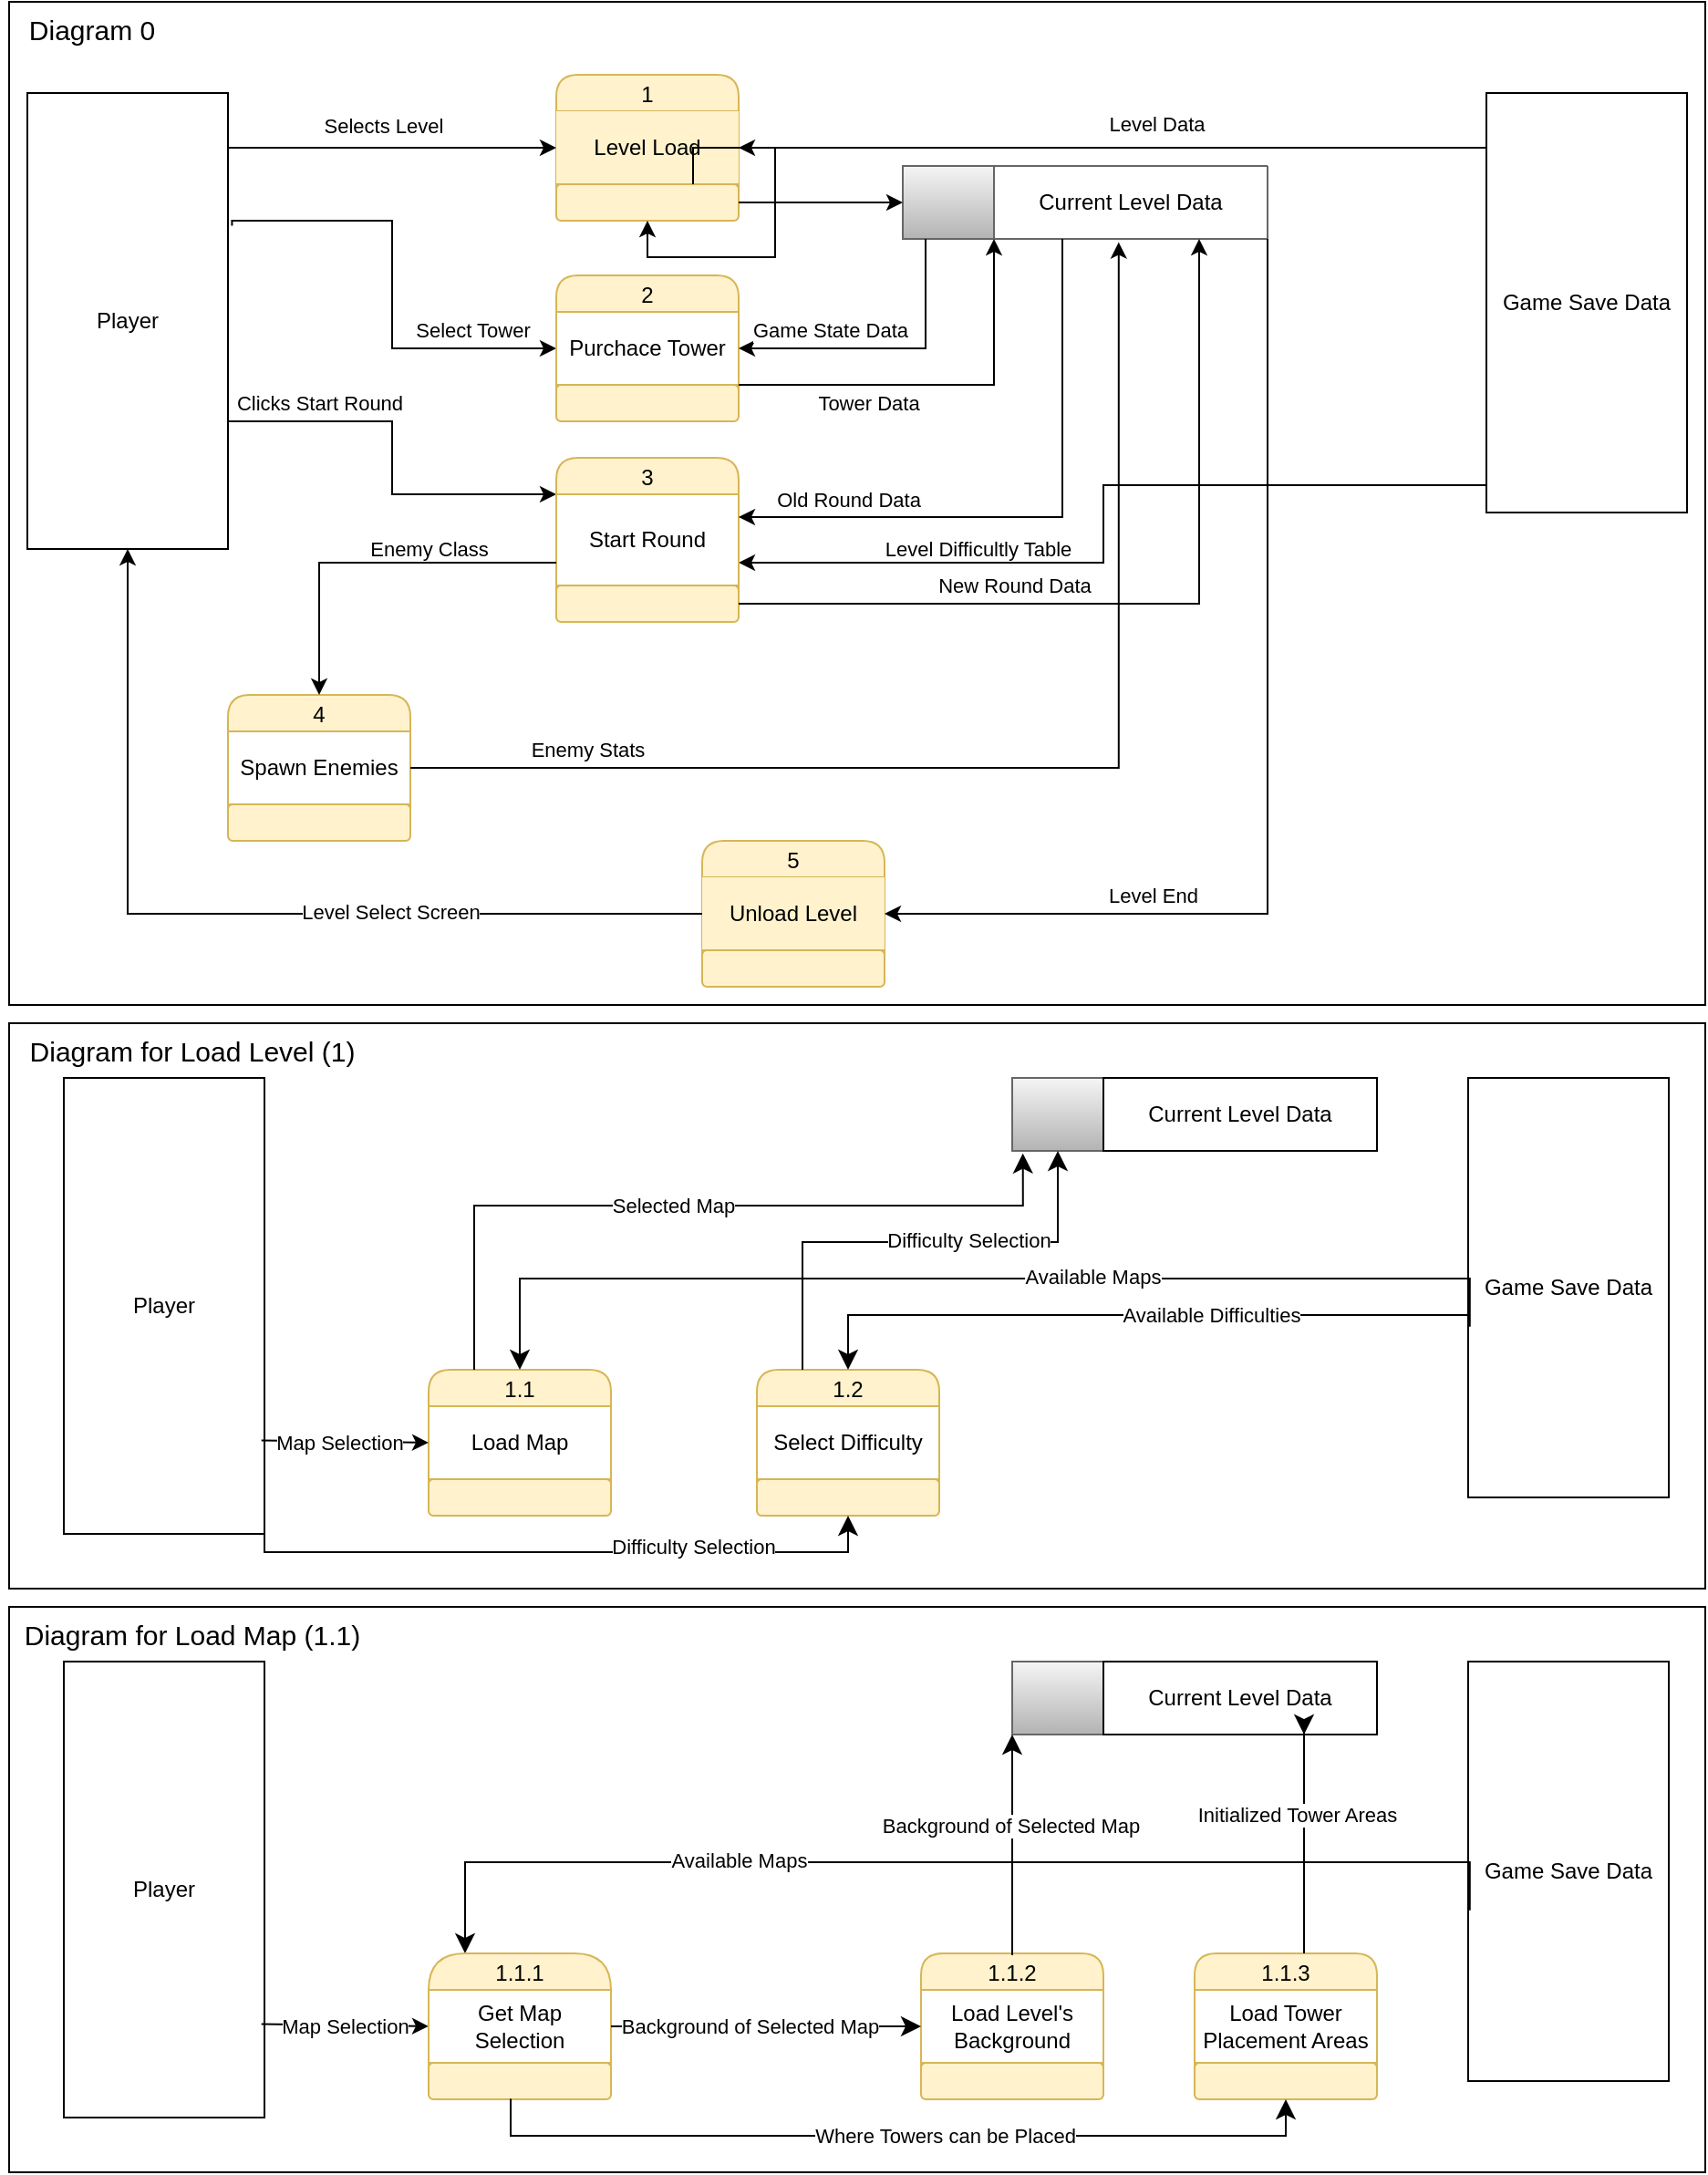<mxfile version="24.7.8">
  <diagram name="Page-1" id="idqTM0GRG3qgkb9HPorG">
    <mxGraphModel dx="819" dy="478" grid="1" gridSize="10" guides="1" tooltips="1" connect="1" arrows="1" fold="1" page="1" pageScale="1" pageWidth="850" pageHeight="1100" math="0" shadow="0">
      <root>
        <mxCell id="0" />
        <mxCell id="1" parent="0" />
        <mxCell id="goQKcYj-rlJtsaqqlP_c-53" value="" style="rounded=0;whiteSpace=wrap;html=1;fillColor=none;" vertex="1" parent="1">
          <mxGeometry x="10" y="50" width="930" height="550" as="geometry" />
        </mxCell>
        <mxCell id="goQKcYj-rlJtsaqqlP_c-1" value="1" style="swimlane;fontStyle=0;childLayout=stackLayout;horizontal=1;startSize=20;fillColor=#fff2cc;horizontalStack=0;resizeParent=1;resizeParentMax=0;resizeLast=0;collapsible=0;marginBottom=0;swimlaneFillColor=#ffffff;rounded=1;strokeColor=#d6b656;arcSize=20;" vertex="1" parent="1">
          <mxGeometry x="310" y="90" width="100" height="80" as="geometry" />
        </mxCell>
        <mxCell id="goQKcYj-rlJtsaqqlP_c-2" value="Level Load" style="text;html=1;align=center;verticalAlign=middle;whiteSpace=wrap;rounded=0;fillColor=#FFF2CC;" vertex="1" parent="goQKcYj-rlJtsaqqlP_c-1">
          <mxGeometry y="20" width="100" height="40" as="geometry" />
        </mxCell>
        <mxCell id="goQKcYj-rlJtsaqqlP_c-3" value="&amp;nbsp;" style="text;html=1;align=center;verticalAlign=middle;whiteSpace=wrap;rounded=1;fillColor=#fff2cc;strokeColor=#d6b656;arcSize=13;" vertex="1" parent="goQKcYj-rlJtsaqqlP_c-1">
          <mxGeometry y="60" width="100" height="20" as="geometry" />
        </mxCell>
        <mxCell id="goQKcYj-rlJtsaqqlP_c-4" value="" style="endArrow=none;html=1;rounded=0;exitX=0;exitY=0;exitDx=0;exitDy=0;entryX=1;entryY=0;entryDx=0;entryDy=0;fillColor=#fff2cc;strokeColor=#d6b656;" edge="1" parent="goQKcYj-rlJtsaqqlP_c-1" source="goQKcYj-rlJtsaqqlP_c-3" target="goQKcYj-rlJtsaqqlP_c-3">
          <mxGeometry width="50" height="50" relative="1" as="geometry">
            <mxPoint x="40" y="155" as="sourcePoint" />
            <mxPoint x="90" y="105" as="targetPoint" />
          </mxGeometry>
        </mxCell>
        <mxCell id="goQKcYj-rlJtsaqqlP_c-58" style="edgeStyle=orthogonalEdgeStyle;rounded=0;orthogonalLoop=1;jettySize=auto;html=1;exitX=0.75;exitY=0;exitDx=0;exitDy=0;" edge="1" parent="goQKcYj-rlJtsaqqlP_c-1" source="goQKcYj-rlJtsaqqlP_c-3" target="goQKcYj-rlJtsaqqlP_c-3">
          <mxGeometry relative="1" as="geometry" />
        </mxCell>
        <mxCell id="goQKcYj-rlJtsaqqlP_c-5" style="edgeStyle=orthogonalEdgeStyle;rounded=0;orthogonalLoop=1;jettySize=auto;html=1;exitX=0.988;exitY=0.072;exitDx=0;exitDy=0;entryX=0;entryY=0.5;entryDx=0;entryDy=0;exitPerimeter=0;" edge="1" parent="1" source="goQKcYj-rlJtsaqqlP_c-11" target="goQKcYj-rlJtsaqqlP_c-2">
          <mxGeometry relative="1" as="geometry">
            <Array as="points">
              <mxPoint x="129" y="130" />
            </Array>
          </mxGeometry>
        </mxCell>
        <mxCell id="goQKcYj-rlJtsaqqlP_c-6" value="Selects Level" style="edgeLabel;html=1;align=center;verticalAlign=middle;resizable=0;points=[];" vertex="1" connectable="0" parent="goQKcYj-rlJtsaqqlP_c-5">
          <mxGeometry x="0.018" y="1" relative="1" as="geometry">
            <mxPoint y="-11" as="offset" />
          </mxGeometry>
        </mxCell>
        <mxCell id="goQKcYj-rlJtsaqqlP_c-7" style="edgeStyle=orthogonalEdgeStyle;rounded=0;orthogonalLoop=1;jettySize=auto;html=1;exitX=1.02;exitY=0.291;exitDx=0;exitDy=0;entryX=0;entryY=0.5;entryDx=0;entryDy=0;exitPerimeter=0;" edge="1" parent="1" source="goQKcYj-rlJtsaqqlP_c-11" target="goQKcYj-rlJtsaqqlP_c-22">
          <mxGeometry relative="1" as="geometry">
            <Array as="points">
              <mxPoint x="132" y="170" />
              <mxPoint x="220" y="170" />
              <mxPoint x="220" y="240" />
            </Array>
          </mxGeometry>
        </mxCell>
        <mxCell id="goQKcYj-rlJtsaqqlP_c-8" value="Select Tower" style="edgeLabel;html=1;align=center;verticalAlign=middle;resizable=0;points=[];" vertex="1" connectable="0" parent="goQKcYj-rlJtsaqqlP_c-7">
          <mxGeometry x="0.356" relative="1" as="geometry">
            <mxPoint x="34" y="-10" as="offset" />
          </mxGeometry>
        </mxCell>
        <mxCell id="goQKcYj-rlJtsaqqlP_c-9" style="edgeStyle=orthogonalEdgeStyle;rounded=0;orthogonalLoop=1;jettySize=auto;html=1;exitX=1;exitY=0.5;exitDx=0;exitDy=0;entryX=0;entryY=0;entryDx=0;entryDy=0;" edge="1" parent="1" source="goQKcYj-rlJtsaqqlP_c-11" target="goQKcYj-rlJtsaqqlP_c-28">
          <mxGeometry relative="1" as="geometry">
            <Array as="points">
              <mxPoint x="130" y="280" />
              <mxPoint x="220" y="280" />
              <mxPoint x="220" y="320" />
            </Array>
          </mxGeometry>
        </mxCell>
        <mxCell id="goQKcYj-rlJtsaqqlP_c-10" value="Clicks Start Round" style="edgeLabel;html=1;align=center;verticalAlign=middle;resizable=0;points=[];" vertex="1" connectable="0" parent="goQKcYj-rlJtsaqqlP_c-9">
          <mxGeometry x="0.285" y="-1" relative="1" as="geometry">
            <mxPoint x="-39" y="-42" as="offset" />
          </mxGeometry>
        </mxCell>
        <mxCell id="goQKcYj-rlJtsaqqlP_c-11" value="Player" style="html=1;dashed=0;whiteSpace=wrap;" vertex="1" parent="1">
          <mxGeometry x="20" y="100" width="110" height="250" as="geometry" />
        </mxCell>
        <mxCell id="goQKcYj-rlJtsaqqlP_c-12" style="edgeStyle=orthogonalEdgeStyle;rounded=0;orthogonalLoop=1;jettySize=auto;html=1;exitX=0;exitY=0.5;exitDx=0;exitDy=0;entryX=1;entryY=0.75;entryDx=0;entryDy=0;" edge="1" parent="1" source="goQKcYj-rlJtsaqqlP_c-14" target="goQKcYj-rlJtsaqqlP_c-28">
          <mxGeometry relative="1" as="geometry">
            <mxPoint x="460" y="410" as="targetPoint" />
            <Array as="points">
              <mxPoint x="610" y="315" />
              <mxPoint x="610" y="357" />
            </Array>
          </mxGeometry>
        </mxCell>
        <mxCell id="goQKcYj-rlJtsaqqlP_c-13" value="Level Difficultly Table" style="edgeLabel;html=1;align=center;verticalAlign=middle;resizable=0;points=[];" vertex="1" connectable="0" parent="goQKcYj-rlJtsaqqlP_c-12">
          <mxGeometry x="0.596" y="1" relative="1" as="geometry">
            <mxPoint x="19" y="-9" as="offset" />
          </mxGeometry>
        </mxCell>
        <mxCell id="goQKcYj-rlJtsaqqlP_c-14" value="Game Save Data" style="html=1;dashed=0;whiteSpace=wrap;" vertex="1" parent="1">
          <mxGeometry x="820" y="100" width="110" height="230" as="geometry" />
        </mxCell>
        <mxCell id="goQKcYj-rlJtsaqqlP_c-15" style="edgeStyle=orthogonalEdgeStyle;rounded=0;orthogonalLoop=1;jettySize=auto;html=1;entryX=1;entryY=0.5;entryDx=0;entryDy=0;exitX=0;exitY=0;exitDx=0;exitDy=0;" edge="1" parent="1" source="goQKcYj-rlJtsaqqlP_c-14" target="goQKcYj-rlJtsaqqlP_c-2">
          <mxGeometry relative="1" as="geometry">
            <mxPoint x="720" y="130" as="sourcePoint" />
            <mxPoint x="460" y="345" as="targetPoint" />
            <Array as="points">
              <mxPoint x="820" y="130" />
            </Array>
          </mxGeometry>
        </mxCell>
        <mxCell id="goQKcYj-rlJtsaqqlP_c-16" value="Level Data" style="edgeLabel;html=1;align=center;verticalAlign=middle;resizable=0;points=[];" vertex="1" connectable="0" parent="goQKcYj-rlJtsaqqlP_c-15">
          <mxGeometry x="-0.071" y="-2" relative="1" as="geometry">
            <mxPoint x="-7" y="-11" as="offset" />
          </mxGeometry>
        </mxCell>
        <mxCell id="goQKcYj-rlJtsaqqlP_c-17" value="" style="swimlane;startSize=0;fillColor=#f5f5f5;gradientColor=#b3b3b3;strokeColor=#666666;" vertex="1" parent="1">
          <mxGeometry x="500" y="140" width="200" height="40" as="geometry" />
        </mxCell>
        <mxCell id="goQKcYj-rlJtsaqqlP_c-18" value="" style="rounded=0;whiteSpace=wrap;html=1;fillColor=#f5f5f5;gradientColor=#b3b3b3;strokeColor=#666666;" vertex="1" parent="goQKcYj-rlJtsaqqlP_c-17">
          <mxGeometry width="50" height="40" as="geometry" />
        </mxCell>
        <mxCell id="goQKcYj-rlJtsaqqlP_c-19" value="Current Level Data" style="text;html=1;align=center;verticalAlign=middle;whiteSpace=wrap;rounded=0;" vertex="1" parent="goQKcYj-rlJtsaqqlP_c-17">
          <mxGeometry x="50" width="150" height="40" as="geometry" />
        </mxCell>
        <mxCell id="goQKcYj-rlJtsaqqlP_c-20" style="edgeStyle=orthogonalEdgeStyle;rounded=0;orthogonalLoop=1;jettySize=auto;html=1;entryX=0;entryY=0.5;entryDx=0;entryDy=0;" edge="1" parent="1" source="goQKcYj-rlJtsaqqlP_c-3" target="goQKcYj-rlJtsaqqlP_c-18">
          <mxGeometry relative="1" as="geometry">
            <mxPoint x="360" y="280" as="targetPoint" />
          </mxGeometry>
        </mxCell>
        <mxCell id="goQKcYj-rlJtsaqqlP_c-21" value="2" style="swimlane;fontStyle=0;childLayout=stackLayout;horizontal=1;startSize=20;fillColor=#fff2cc;horizontalStack=0;resizeParent=1;resizeParentMax=0;resizeLast=0;collapsible=0;marginBottom=0;swimlaneFillColor=#ffffff;rounded=1;strokeColor=#d6b656;arcSize=20;" vertex="1" parent="1">
          <mxGeometry x="310" y="200" width="100" height="80" as="geometry" />
        </mxCell>
        <mxCell id="goQKcYj-rlJtsaqqlP_c-22" value="Purchace Tower" style="text;html=1;align=center;verticalAlign=middle;whiteSpace=wrap;rounded=0;" vertex="1" parent="goQKcYj-rlJtsaqqlP_c-21">
          <mxGeometry y="20" width="100" height="40" as="geometry" />
        </mxCell>
        <mxCell id="goQKcYj-rlJtsaqqlP_c-23" value="&amp;nbsp;" style="text;html=1;align=center;verticalAlign=middle;whiteSpace=wrap;rounded=1;fillColor=#fff2cc;strokeColor=#d6b656;arcSize=13;" vertex="1" parent="goQKcYj-rlJtsaqqlP_c-21">
          <mxGeometry y="60" width="100" height="20" as="geometry" />
        </mxCell>
        <mxCell id="goQKcYj-rlJtsaqqlP_c-24" value="" style="endArrow=none;html=1;rounded=0;exitX=0;exitY=0;exitDx=0;exitDy=0;entryX=1;entryY=0;entryDx=0;entryDy=0;fillColor=#fff2cc;strokeColor=#d6b656;" edge="1" parent="goQKcYj-rlJtsaqqlP_c-21" source="goQKcYj-rlJtsaqqlP_c-23" target="goQKcYj-rlJtsaqqlP_c-23">
          <mxGeometry width="50" height="50" relative="1" as="geometry">
            <mxPoint x="40" y="155" as="sourcePoint" />
            <mxPoint x="90" y="105" as="targetPoint" />
          </mxGeometry>
        </mxCell>
        <mxCell id="goQKcYj-rlJtsaqqlP_c-25" style="edgeStyle=orthogonalEdgeStyle;rounded=0;orthogonalLoop=1;jettySize=auto;html=1;exitX=0.25;exitY=1;exitDx=0;exitDy=0;entryX=1;entryY=0.5;entryDx=0;entryDy=0;" edge="1" parent="1" source="goQKcYj-rlJtsaqqlP_c-18" target="goQKcYj-rlJtsaqqlP_c-22">
          <mxGeometry relative="1" as="geometry" />
        </mxCell>
        <mxCell id="goQKcYj-rlJtsaqqlP_c-26" value="Game State Data" style="edgeLabel;html=1;align=center;verticalAlign=middle;resizable=0;points=[];" vertex="1" connectable="0" parent="goQKcYj-rlJtsaqqlP_c-25">
          <mxGeometry x="0.29" y="-3" relative="1" as="geometry">
            <mxPoint x="-8" y="-7" as="offset" />
          </mxGeometry>
        </mxCell>
        <mxCell id="goQKcYj-rlJtsaqqlP_c-27" value="3" style="swimlane;fontStyle=0;childLayout=stackLayout;horizontal=1;startSize=20;fillColor=#fff2cc;horizontalStack=0;resizeParent=1;resizeParentMax=0;resizeLast=0;collapsible=0;marginBottom=0;swimlaneFillColor=#ffffff;rounded=1;strokeColor=#d6b656;arcSize=20;" vertex="1" parent="1">
          <mxGeometry x="310" y="300" width="100" height="90" as="geometry" />
        </mxCell>
        <mxCell id="goQKcYj-rlJtsaqqlP_c-28" value="Start Round" style="text;html=1;align=center;verticalAlign=middle;whiteSpace=wrap;rounded=0;" vertex="1" parent="goQKcYj-rlJtsaqqlP_c-27">
          <mxGeometry y="20" width="100" height="50" as="geometry" />
        </mxCell>
        <mxCell id="goQKcYj-rlJtsaqqlP_c-29" value="&amp;nbsp;" style="text;html=1;align=center;verticalAlign=middle;whiteSpace=wrap;rounded=1;fillColor=#fff2cc;strokeColor=#d6b656;arcSize=13;" vertex="1" parent="goQKcYj-rlJtsaqqlP_c-27">
          <mxGeometry y="70" width="100" height="20" as="geometry" />
        </mxCell>
        <mxCell id="goQKcYj-rlJtsaqqlP_c-30" value="" style="endArrow=none;html=1;rounded=0;exitX=0;exitY=0;exitDx=0;exitDy=0;entryX=1;entryY=0;entryDx=0;entryDy=0;fillColor=#fff2cc;strokeColor=#d6b656;" edge="1" parent="goQKcYj-rlJtsaqqlP_c-27" source="goQKcYj-rlJtsaqqlP_c-29" target="goQKcYj-rlJtsaqqlP_c-29">
          <mxGeometry width="50" height="50" relative="1" as="geometry">
            <mxPoint x="40" y="155" as="sourcePoint" />
            <mxPoint x="90" y="105" as="targetPoint" />
          </mxGeometry>
        </mxCell>
        <mxCell id="goQKcYj-rlJtsaqqlP_c-31" style="edgeStyle=orthogonalEdgeStyle;rounded=0;orthogonalLoop=1;jettySize=auto;html=1;exitX=1;exitY=1;exitDx=0;exitDy=0;entryX=0;entryY=1;entryDx=0;entryDy=0;" edge="1" parent="1" source="goQKcYj-rlJtsaqqlP_c-22" target="goQKcYj-rlJtsaqqlP_c-19">
          <mxGeometry relative="1" as="geometry">
            <Array as="points">
              <mxPoint x="550" y="260" />
            </Array>
          </mxGeometry>
        </mxCell>
        <mxCell id="goQKcYj-rlJtsaqqlP_c-32" value="Tower Data" style="edgeLabel;html=1;align=center;verticalAlign=middle;resizable=0;points=[];" vertex="1" connectable="0" parent="goQKcYj-rlJtsaqqlP_c-31">
          <mxGeometry x="-0.297" y="2" relative="1" as="geometry">
            <mxPoint x="-7" y="12" as="offset" />
          </mxGeometry>
        </mxCell>
        <mxCell id="goQKcYj-rlJtsaqqlP_c-33" style="edgeStyle=orthogonalEdgeStyle;rounded=0;orthogonalLoop=1;jettySize=auto;html=1;exitX=0.25;exitY=1;exitDx=0;exitDy=0;entryX=1;entryY=0.25;entryDx=0;entryDy=0;" edge="1" parent="1" source="goQKcYj-rlJtsaqqlP_c-19" target="goQKcYj-rlJtsaqqlP_c-28">
          <mxGeometry relative="1" as="geometry" />
        </mxCell>
        <mxCell id="goQKcYj-rlJtsaqqlP_c-34" value="Old Round Data" style="edgeLabel;html=1;align=center;verticalAlign=middle;resizable=0;points=[];" vertex="1" connectable="0" parent="goQKcYj-rlJtsaqqlP_c-33">
          <mxGeometry x="0.641" y="-2" relative="1" as="geometry">
            <mxPoint x="1" y="-8" as="offset" />
          </mxGeometry>
        </mxCell>
        <mxCell id="goQKcYj-rlJtsaqqlP_c-35" value="5" style="swimlane;fontStyle=0;childLayout=stackLayout;horizontal=1;startSize=20;fillColor=#fff2cc;horizontalStack=0;resizeParent=1;resizeParentMax=0;resizeLast=0;collapsible=0;marginBottom=0;swimlaneFillColor=#ffffff;rounded=1;strokeColor=#d6b656;arcSize=20;" vertex="1" parent="1">
          <mxGeometry x="390" y="510" width="100" height="80" as="geometry" />
        </mxCell>
        <mxCell id="goQKcYj-rlJtsaqqlP_c-36" value="Unload Level" style="text;html=1;align=center;verticalAlign=middle;whiteSpace=wrap;rounded=0;fillColor=#FFF2CC;" vertex="1" parent="goQKcYj-rlJtsaqqlP_c-35">
          <mxGeometry y="20" width="100" height="40" as="geometry" />
        </mxCell>
        <mxCell id="goQKcYj-rlJtsaqqlP_c-37" value="&amp;nbsp;" style="text;html=1;align=center;verticalAlign=middle;whiteSpace=wrap;rounded=1;fillColor=#fff2cc;strokeColor=#d6b656;arcSize=13;" vertex="1" parent="goQKcYj-rlJtsaqqlP_c-35">
          <mxGeometry y="60" width="100" height="20" as="geometry" />
        </mxCell>
        <mxCell id="goQKcYj-rlJtsaqqlP_c-38" value="" style="endArrow=none;html=1;rounded=0;exitX=0;exitY=0;exitDx=0;exitDy=0;entryX=1;entryY=0;entryDx=0;entryDy=0;fillColor=#fff2cc;strokeColor=#d6b656;" edge="1" parent="goQKcYj-rlJtsaqqlP_c-35" source="goQKcYj-rlJtsaqqlP_c-37" target="goQKcYj-rlJtsaqqlP_c-37">
          <mxGeometry width="50" height="50" relative="1" as="geometry">
            <mxPoint x="40" y="155" as="sourcePoint" />
            <mxPoint x="90" y="105" as="targetPoint" />
          </mxGeometry>
        </mxCell>
        <mxCell id="goQKcYj-rlJtsaqqlP_c-39" value="4" style="swimlane;fontStyle=0;childLayout=stackLayout;horizontal=1;startSize=20;fillColor=#fff2cc;horizontalStack=0;resizeParent=1;resizeParentMax=0;resizeLast=0;collapsible=0;marginBottom=0;swimlaneFillColor=#ffffff;rounded=1;strokeColor=#d6b656;arcSize=20;" vertex="1" parent="1">
          <mxGeometry x="130" y="430" width="100" height="80" as="geometry" />
        </mxCell>
        <mxCell id="goQKcYj-rlJtsaqqlP_c-40" value="Spawn Enemies" style="text;html=1;align=center;verticalAlign=middle;whiteSpace=wrap;rounded=0;" vertex="1" parent="goQKcYj-rlJtsaqqlP_c-39">
          <mxGeometry y="20" width="100" height="40" as="geometry" />
        </mxCell>
        <mxCell id="goQKcYj-rlJtsaqqlP_c-41" value="&amp;nbsp;" style="text;html=1;align=center;verticalAlign=middle;whiteSpace=wrap;rounded=1;fillColor=#fff2cc;strokeColor=#d6b656;arcSize=13;" vertex="1" parent="goQKcYj-rlJtsaqqlP_c-39">
          <mxGeometry y="60" width="100" height="20" as="geometry" />
        </mxCell>
        <mxCell id="goQKcYj-rlJtsaqqlP_c-42" value="" style="endArrow=none;html=1;rounded=0;exitX=0;exitY=0;exitDx=0;exitDy=0;entryX=1;entryY=0;entryDx=0;entryDy=0;fillColor=#fff2cc;strokeColor=#d6b656;" edge="1" parent="goQKcYj-rlJtsaqqlP_c-39" source="goQKcYj-rlJtsaqqlP_c-41" target="goQKcYj-rlJtsaqqlP_c-41">
          <mxGeometry width="50" height="50" relative="1" as="geometry">
            <mxPoint x="40" y="155" as="sourcePoint" />
            <mxPoint x="90" y="105" as="targetPoint" />
          </mxGeometry>
        </mxCell>
        <mxCell id="goQKcYj-rlJtsaqqlP_c-43" style="edgeStyle=orthogonalEdgeStyle;rounded=0;orthogonalLoop=1;jettySize=auto;html=1;exitX=0;exitY=0.75;exitDx=0;exitDy=0;entryX=0.5;entryY=0;entryDx=0;entryDy=0;" edge="1" parent="1" source="goQKcYj-rlJtsaqqlP_c-28" target="goQKcYj-rlJtsaqqlP_c-39">
          <mxGeometry relative="1" as="geometry">
            <Array as="points">
              <mxPoint x="180" y="358" />
            </Array>
          </mxGeometry>
        </mxCell>
        <mxCell id="goQKcYj-rlJtsaqqlP_c-44" value="Enemy Class" style="edgeLabel;html=1;align=center;verticalAlign=middle;resizable=0;points=[];" vertex="1" connectable="0" parent="goQKcYj-rlJtsaqqlP_c-43">
          <mxGeometry x="-0.001" relative="1" as="geometry">
            <mxPoint x="31" y="-8" as="offset" />
          </mxGeometry>
        </mxCell>
        <mxCell id="goQKcYj-rlJtsaqqlP_c-45" style="edgeStyle=orthogonalEdgeStyle;rounded=0;orthogonalLoop=1;jettySize=auto;html=1;exitX=1;exitY=0.5;exitDx=0;exitDy=0;entryX=0.456;entryY=1.045;entryDx=0;entryDy=0;entryPerimeter=0;" edge="1" parent="1" source="goQKcYj-rlJtsaqqlP_c-40" target="goQKcYj-rlJtsaqqlP_c-19">
          <mxGeometry relative="1" as="geometry" />
        </mxCell>
        <mxCell id="goQKcYj-rlJtsaqqlP_c-46" value="Enemy Stats" style="edgeLabel;html=1;align=center;verticalAlign=middle;resizable=0;points=[];" vertex="1" connectable="0" parent="goQKcYj-rlJtsaqqlP_c-45">
          <mxGeometry x="-0.714" y="1" relative="1" as="geometry">
            <mxPoint y="-9" as="offset" />
          </mxGeometry>
        </mxCell>
        <mxCell id="goQKcYj-rlJtsaqqlP_c-47" style="edgeStyle=orthogonalEdgeStyle;rounded=0;orthogonalLoop=1;jettySize=auto;html=1;exitX=1;exitY=0.5;exitDx=0;exitDy=0;entryX=0.75;entryY=1;entryDx=0;entryDy=0;" edge="1" parent="1" source="goQKcYj-rlJtsaqqlP_c-29" target="goQKcYj-rlJtsaqqlP_c-19">
          <mxGeometry relative="1" as="geometry" />
        </mxCell>
        <mxCell id="goQKcYj-rlJtsaqqlP_c-48" value="New Round Data" style="edgeLabel;html=1;align=center;verticalAlign=middle;resizable=0;points=[];" vertex="1" connectable="0" parent="goQKcYj-rlJtsaqqlP_c-47">
          <mxGeometry x="-0.561" y="2" relative="1" as="geometry">
            <mxPoint x="51" y="-8" as="offset" />
          </mxGeometry>
        </mxCell>
        <mxCell id="goQKcYj-rlJtsaqqlP_c-49" style="edgeStyle=orthogonalEdgeStyle;rounded=0;orthogonalLoop=1;jettySize=auto;html=1;exitX=1;exitY=1;exitDx=0;exitDy=0;entryX=1;entryY=0.5;entryDx=0;entryDy=0;" edge="1" parent="1" source="goQKcYj-rlJtsaqqlP_c-19" target="goQKcYj-rlJtsaqqlP_c-36">
          <mxGeometry relative="1" as="geometry" />
        </mxCell>
        <mxCell id="goQKcYj-rlJtsaqqlP_c-50" value="Level End" style="edgeLabel;html=1;align=center;verticalAlign=middle;resizable=0;points=[];" vertex="1" connectable="0" parent="goQKcYj-rlJtsaqqlP_c-49">
          <mxGeometry x="0.495" relative="1" as="geometry">
            <mxPoint y="-10" as="offset" />
          </mxGeometry>
        </mxCell>
        <mxCell id="goQKcYj-rlJtsaqqlP_c-51" style="edgeStyle=orthogonalEdgeStyle;rounded=0;orthogonalLoop=1;jettySize=auto;html=1;exitX=0;exitY=0.5;exitDx=0;exitDy=0;" edge="1" parent="1" source="goQKcYj-rlJtsaqqlP_c-36" target="goQKcYj-rlJtsaqqlP_c-11">
          <mxGeometry relative="1" as="geometry" />
        </mxCell>
        <mxCell id="goQKcYj-rlJtsaqqlP_c-52" value="Level Select Screen" style="edgeLabel;html=1;align=center;verticalAlign=middle;resizable=0;points=[];" vertex="1" connectable="0" parent="goQKcYj-rlJtsaqqlP_c-51">
          <mxGeometry x="-0.334" y="-1" relative="1" as="geometry">
            <mxPoint as="offset" />
          </mxGeometry>
        </mxCell>
        <mxCell id="goQKcYj-rlJtsaqqlP_c-54" value="Diagram 0" style="text;html=1;align=center;verticalAlign=middle;resizable=0;points=[];autosize=1;strokeColor=none;fillColor=none;fontSize=15;" vertex="1" parent="1">
          <mxGeometry x="10" y="50" width="90" height="30" as="geometry" />
        </mxCell>
        <mxCell id="goQKcYj-rlJtsaqqlP_c-55" value="" style="rounded=0;whiteSpace=wrap;html=1;fillColor=none;" vertex="1" parent="1">
          <mxGeometry x="10" y="610" width="930" height="310" as="geometry" />
        </mxCell>
        <mxCell id="goQKcYj-rlJtsaqqlP_c-56" value="Diagram for Load Level (1)" style="text;html=1;align=center;verticalAlign=middle;resizable=0;points=[];autosize=1;strokeColor=none;fillColor=none;fontSize=15;" vertex="1" parent="1">
          <mxGeometry x="10" y="610" width="200" height="30" as="geometry" />
        </mxCell>
        <mxCell id="goQKcYj-rlJtsaqqlP_c-59" value="" style="rounded=0;whiteSpace=wrap;html=1;fillColor=#f5f5f5;gradientColor=#b3b3b3;strokeColor=#666666;" vertex="1" parent="1">
          <mxGeometry x="560" y="640" width="50" height="40" as="geometry" />
        </mxCell>
        <mxCell id="goQKcYj-rlJtsaqqlP_c-60" value="Current Level Data" style="text;html=1;align=center;verticalAlign=middle;whiteSpace=wrap;rounded=0;strokeColor=default;" vertex="1" parent="1">
          <mxGeometry x="610" y="640" width="150" height="40" as="geometry" />
        </mxCell>
        <mxCell id="goQKcYj-rlJtsaqqlP_c-61" value="Player" style="html=1;dashed=0;whiteSpace=wrap;" vertex="1" parent="1">
          <mxGeometry x="40" y="640" width="110" height="250" as="geometry" />
        </mxCell>
        <mxCell id="goQKcYj-rlJtsaqqlP_c-62" value="Game Save Data" style="html=1;dashed=0;whiteSpace=wrap;" vertex="1" parent="1">
          <mxGeometry x="810" y="640" width="110" height="230" as="geometry" />
        </mxCell>
        <mxCell id="goQKcYj-rlJtsaqqlP_c-63" value="1.1" style="swimlane;fontStyle=0;childLayout=stackLayout;horizontal=1;startSize=20;fillColor=#fff2cc;horizontalStack=0;resizeParent=1;resizeParentMax=0;resizeLast=0;collapsible=0;marginBottom=0;swimlaneFillColor=#ffffff;rounded=1;strokeColor=#d6b656;arcSize=20;" vertex="1" parent="1">
          <mxGeometry x="240" y="800" width="100" height="80" as="geometry" />
        </mxCell>
        <mxCell id="goQKcYj-rlJtsaqqlP_c-64" value="Load Map" style="text;html=1;align=center;verticalAlign=middle;whiteSpace=wrap;rounded=0;" vertex="1" parent="goQKcYj-rlJtsaqqlP_c-63">
          <mxGeometry y="20" width="100" height="40" as="geometry" />
        </mxCell>
        <mxCell id="goQKcYj-rlJtsaqqlP_c-65" value="&amp;nbsp;" style="text;html=1;align=center;verticalAlign=middle;whiteSpace=wrap;rounded=1;fillColor=#fff2cc;strokeColor=#d6b656;arcSize=13;" vertex="1" parent="goQKcYj-rlJtsaqqlP_c-63">
          <mxGeometry y="60" width="100" height="20" as="geometry" />
        </mxCell>
        <mxCell id="goQKcYj-rlJtsaqqlP_c-66" value="" style="endArrow=none;html=1;rounded=0;exitX=0;exitY=0;exitDx=0;exitDy=0;entryX=1;entryY=0;entryDx=0;entryDy=0;fillColor=#fff2cc;strokeColor=#d6b656;" edge="1" parent="goQKcYj-rlJtsaqqlP_c-63" source="goQKcYj-rlJtsaqqlP_c-65" target="goQKcYj-rlJtsaqqlP_c-65">
          <mxGeometry width="50" height="50" relative="1" as="geometry">
            <mxPoint x="40" y="155" as="sourcePoint" />
            <mxPoint x="90" y="105" as="targetPoint" />
          </mxGeometry>
        </mxCell>
        <mxCell id="goQKcYj-rlJtsaqqlP_c-68" value="1.2" style="swimlane;fontStyle=0;childLayout=stackLayout;horizontal=1;startSize=20;fillColor=#fff2cc;horizontalStack=0;resizeParent=1;resizeParentMax=0;resizeLast=0;collapsible=0;marginBottom=0;swimlaneFillColor=#ffffff;rounded=1;strokeColor=#d6b656;arcSize=20;" vertex="1" parent="1">
          <mxGeometry x="420" y="800" width="100" height="80" as="geometry" />
        </mxCell>
        <mxCell id="goQKcYj-rlJtsaqqlP_c-69" value="Select Difficulty" style="text;html=1;align=center;verticalAlign=middle;whiteSpace=wrap;rounded=0;" vertex="1" parent="goQKcYj-rlJtsaqqlP_c-68">
          <mxGeometry y="20" width="100" height="40" as="geometry" />
        </mxCell>
        <mxCell id="goQKcYj-rlJtsaqqlP_c-70" value="&amp;nbsp;" style="text;html=1;align=center;verticalAlign=middle;whiteSpace=wrap;rounded=1;fillColor=#fff2cc;strokeColor=#d6b656;arcSize=13;" vertex="1" parent="goQKcYj-rlJtsaqqlP_c-68">
          <mxGeometry y="60" width="100" height="20" as="geometry" />
        </mxCell>
        <mxCell id="goQKcYj-rlJtsaqqlP_c-71" value="" style="endArrow=none;html=1;rounded=0;exitX=0;exitY=0;exitDx=0;exitDy=0;entryX=1;entryY=0;entryDx=0;entryDy=0;fillColor=#fff2cc;strokeColor=#d6b656;" edge="1" parent="goQKcYj-rlJtsaqqlP_c-68" source="goQKcYj-rlJtsaqqlP_c-70" target="goQKcYj-rlJtsaqqlP_c-70">
          <mxGeometry width="50" height="50" relative="1" as="geometry">
            <mxPoint x="40" y="155" as="sourcePoint" />
            <mxPoint x="90" y="105" as="targetPoint" />
          </mxGeometry>
        </mxCell>
        <mxCell id="goQKcYj-rlJtsaqqlP_c-76" value="" style="endArrow=classic;html=1;rounded=0;entryX=0;entryY=0.5;entryDx=0;entryDy=0;exitX=0.985;exitY=0.795;exitDx=0;exitDy=0;exitPerimeter=0;" edge="1" parent="1" source="goQKcYj-rlJtsaqqlP_c-61" target="goQKcYj-rlJtsaqqlP_c-64">
          <mxGeometry width="50" height="50" relative="1" as="geometry">
            <mxPoint x="570" y="770" as="sourcePoint" />
            <mxPoint x="620" y="720" as="targetPoint" />
          </mxGeometry>
        </mxCell>
        <mxCell id="goQKcYj-rlJtsaqqlP_c-84" value="Map Selection" style="edgeLabel;html=1;align=center;verticalAlign=middle;resizable=0;points=[];" vertex="1" connectable="0" parent="goQKcYj-rlJtsaqqlP_c-76">
          <mxGeometry x="-0.363" y="-1" relative="1" as="geometry">
            <mxPoint x="13" as="offset" />
          </mxGeometry>
        </mxCell>
        <mxCell id="goQKcYj-rlJtsaqqlP_c-80" value="" style="edgeStyle=segmentEdgeStyle;endArrow=classic;html=1;curved=0;rounded=0;endSize=8;startSize=8;exitX=0.008;exitY=0.593;exitDx=0;exitDy=0;entryX=0.5;entryY=0;entryDx=0;entryDy=0;exitPerimeter=0;" edge="1" parent="1" source="goQKcYj-rlJtsaqqlP_c-62" target="goQKcYj-rlJtsaqqlP_c-63">
          <mxGeometry width="50" height="50" relative="1" as="geometry">
            <mxPoint x="750" y="770" as="sourcePoint" />
            <mxPoint x="800" y="720" as="targetPoint" />
            <Array as="points">
              <mxPoint x="811" y="750" />
              <mxPoint x="290" y="750" />
            </Array>
          </mxGeometry>
        </mxCell>
        <mxCell id="goQKcYj-rlJtsaqqlP_c-83" value="Available Maps" style="edgeLabel;html=1;align=center;verticalAlign=middle;resizable=0;points=[];" vertex="1" connectable="0" parent="goQKcYj-rlJtsaqqlP_c-80">
          <mxGeometry x="-0.216" y="-1" relative="1" as="geometry">
            <mxPoint as="offset" />
          </mxGeometry>
        </mxCell>
        <mxCell id="goQKcYj-rlJtsaqqlP_c-85" value="" style="edgeStyle=segmentEdgeStyle;endArrow=classic;html=1;curved=0;rounded=0;endSize=8;startSize=8;exitX=0.25;exitY=0;exitDx=0;exitDy=0;entryX=0.117;entryY=1.033;entryDx=0;entryDy=0;entryPerimeter=0;" edge="1" parent="1" source="goQKcYj-rlJtsaqqlP_c-63" target="goQKcYj-rlJtsaqqlP_c-59">
          <mxGeometry width="50" height="50" relative="1" as="geometry">
            <mxPoint x="570" y="690" as="sourcePoint" />
            <mxPoint x="620" y="640" as="targetPoint" />
            <Array as="points">
              <mxPoint x="265" y="710" />
              <mxPoint x="566" y="710" />
            </Array>
          </mxGeometry>
        </mxCell>
        <mxCell id="goQKcYj-rlJtsaqqlP_c-86" value="Selected Map" style="edgeLabel;html=1;align=center;verticalAlign=middle;resizable=0;points=[];" vertex="1" connectable="0" parent="goQKcYj-rlJtsaqqlP_c-85">
          <mxGeometry x="-0.051" relative="1" as="geometry">
            <mxPoint as="offset" />
          </mxGeometry>
        </mxCell>
        <mxCell id="goQKcYj-rlJtsaqqlP_c-87" value="" style="edgeStyle=segmentEdgeStyle;endArrow=classic;html=1;curved=0;rounded=0;endSize=8;startSize=8;exitX=0;exitY=0.5;exitDx=0;exitDy=0;entryX=0.5;entryY=0;entryDx=0;entryDy=0;" edge="1" parent="1" source="goQKcYj-rlJtsaqqlP_c-62" target="goQKcYj-rlJtsaqqlP_c-68">
          <mxGeometry width="50" height="50" relative="1" as="geometry">
            <mxPoint x="570" y="690" as="sourcePoint" />
            <mxPoint x="620" y="640" as="targetPoint" />
            <Array as="points">
              <mxPoint x="810" y="770" />
              <mxPoint x="470" y="770" />
            </Array>
          </mxGeometry>
        </mxCell>
        <mxCell id="goQKcYj-rlJtsaqqlP_c-88" value="Available Difficulties" style="edgeLabel;html=1;align=center;verticalAlign=middle;resizable=0;points=[];" vertex="1" connectable="0" parent="goQKcYj-rlJtsaqqlP_c-87">
          <mxGeometry x="-0.186" y="1" relative="1" as="geometry">
            <mxPoint y="-1" as="offset" />
          </mxGeometry>
        </mxCell>
        <mxCell id="goQKcYj-rlJtsaqqlP_c-89" value="" style="edgeStyle=segmentEdgeStyle;endArrow=classic;html=1;curved=0;rounded=0;endSize=8;startSize=8;exitX=1;exitY=0.902;exitDx=0;exitDy=0;exitPerimeter=0;entryX=0.5;entryY=1;entryDx=0;entryDy=0;" edge="1" parent="1" source="goQKcYj-rlJtsaqqlP_c-61" target="goQKcYj-rlJtsaqqlP_c-70">
          <mxGeometry width="50" height="50" relative="1" as="geometry">
            <mxPoint x="570" y="690" as="sourcePoint" />
            <mxPoint x="620" y="640" as="targetPoint" />
            <Array as="points">
              <mxPoint x="150" y="900" />
              <mxPoint x="470" y="900" />
            </Array>
          </mxGeometry>
        </mxCell>
        <mxCell id="goQKcYj-rlJtsaqqlP_c-90" value="Difficulty Selection" style="edgeLabel;html=1;align=center;verticalAlign=middle;resizable=0;points=[];" vertex="1" connectable="0" parent="goQKcYj-rlJtsaqqlP_c-89">
          <mxGeometry x="0.439" y="3" relative="1" as="geometry">
            <mxPoint as="offset" />
          </mxGeometry>
        </mxCell>
        <mxCell id="goQKcYj-rlJtsaqqlP_c-91" value="" style="edgeStyle=segmentEdgeStyle;endArrow=classic;html=1;curved=0;rounded=0;endSize=8;startSize=8;exitX=0.25;exitY=0;exitDx=0;exitDy=0;entryX=0.5;entryY=1;entryDx=0;entryDy=0;" edge="1" parent="1" source="goQKcYj-rlJtsaqqlP_c-68" target="goQKcYj-rlJtsaqqlP_c-59">
          <mxGeometry width="50" height="50" relative="1" as="geometry">
            <mxPoint x="570" y="690" as="sourcePoint" />
            <mxPoint x="620" y="640" as="targetPoint" />
            <Array as="points">
              <mxPoint x="445" y="730" />
              <mxPoint x="585" y="730" />
            </Array>
          </mxGeometry>
        </mxCell>
        <mxCell id="goQKcYj-rlJtsaqqlP_c-92" value="Difficulty Selection" style="edgeLabel;html=1;align=center;verticalAlign=middle;resizable=0;points=[];" vertex="1" connectable="0" parent="goQKcYj-rlJtsaqqlP_c-91">
          <mxGeometry x="0.237" y="1" relative="1" as="geometry">
            <mxPoint as="offset" />
          </mxGeometry>
        </mxCell>
        <mxCell id="goQKcYj-rlJtsaqqlP_c-102" value="" style="rounded=0;whiteSpace=wrap;html=1;fillColor=none;" vertex="1" parent="1">
          <mxGeometry x="10" y="930" width="930" height="310" as="geometry" />
        </mxCell>
        <mxCell id="goQKcYj-rlJtsaqqlP_c-103" value="Diagram for Load Map (1.1)" style="text;html=1;align=center;verticalAlign=middle;resizable=0;points=[];autosize=1;strokeColor=none;fillColor=none;fontSize=15;" vertex="1" parent="1">
          <mxGeometry x="5" y="930" width="210" height="30" as="geometry" />
        </mxCell>
        <mxCell id="goQKcYj-rlJtsaqqlP_c-104" value="" style="rounded=0;whiteSpace=wrap;html=1;fillColor=#f5f5f5;gradientColor=#b3b3b3;strokeColor=#666666;" vertex="1" parent="1">
          <mxGeometry x="560" y="960" width="50" height="40" as="geometry" />
        </mxCell>
        <mxCell id="goQKcYj-rlJtsaqqlP_c-105" value="Current Level Data" style="text;html=1;align=center;verticalAlign=middle;whiteSpace=wrap;rounded=0;strokeColor=default;" vertex="1" parent="1">
          <mxGeometry x="610" y="960" width="150" height="40" as="geometry" />
        </mxCell>
        <mxCell id="goQKcYj-rlJtsaqqlP_c-106" value="Player" style="html=1;dashed=0;whiteSpace=wrap;" vertex="1" parent="1">
          <mxGeometry x="40" y="960" width="110" height="250" as="geometry" />
        </mxCell>
        <mxCell id="goQKcYj-rlJtsaqqlP_c-107" value="Game Save Data" style="html=1;dashed=0;whiteSpace=wrap;" vertex="1" parent="1">
          <mxGeometry x="810" y="960" width="110" height="230" as="geometry" />
        </mxCell>
        <mxCell id="goQKcYj-rlJtsaqqlP_c-108" value="1.1.2" style="swimlane;fontStyle=0;childLayout=stackLayout;horizontal=1;startSize=20;fillColor=#fff2cc;horizontalStack=0;resizeParent=1;resizeParentMax=0;resizeLast=0;collapsible=0;marginBottom=0;swimlaneFillColor=#ffffff;rounded=1;strokeColor=#d6b656;arcSize=20;" vertex="1" parent="1">
          <mxGeometry x="510" y="1120" width="100" height="80" as="geometry" />
        </mxCell>
        <mxCell id="goQKcYj-rlJtsaqqlP_c-109" value="Load Level&#39;s Background" style="text;html=1;align=center;verticalAlign=middle;whiteSpace=wrap;rounded=0;" vertex="1" parent="goQKcYj-rlJtsaqqlP_c-108">
          <mxGeometry y="20" width="100" height="40" as="geometry" />
        </mxCell>
        <mxCell id="goQKcYj-rlJtsaqqlP_c-110" value="&amp;nbsp;" style="text;html=1;align=center;verticalAlign=middle;whiteSpace=wrap;rounded=1;fillColor=#fff2cc;strokeColor=#d6b656;arcSize=13;" vertex="1" parent="goQKcYj-rlJtsaqqlP_c-108">
          <mxGeometry y="60" width="100" height="20" as="geometry" />
        </mxCell>
        <mxCell id="goQKcYj-rlJtsaqqlP_c-111" value="" style="endArrow=none;html=1;rounded=0;exitX=0;exitY=0;exitDx=0;exitDy=0;entryX=1;entryY=0;entryDx=0;entryDy=0;fillColor=#fff2cc;strokeColor=#d6b656;" edge="1" parent="goQKcYj-rlJtsaqqlP_c-108" source="goQKcYj-rlJtsaqqlP_c-110" target="goQKcYj-rlJtsaqqlP_c-110">
          <mxGeometry width="50" height="50" relative="1" as="geometry">
            <mxPoint x="40" y="155" as="sourcePoint" />
            <mxPoint x="90" y="105" as="targetPoint" />
          </mxGeometry>
        </mxCell>
        <mxCell id="goQKcYj-rlJtsaqqlP_c-112" value="1.1.3" style="swimlane;fontStyle=0;childLayout=stackLayout;horizontal=1;startSize=20;fillColor=#fff2cc;horizontalStack=0;resizeParent=1;resizeParentMax=0;resizeLast=0;collapsible=0;marginBottom=0;swimlaneFillColor=#ffffff;rounded=1;strokeColor=#d6b656;arcSize=20;" vertex="1" parent="1">
          <mxGeometry x="660" y="1120" width="100" height="80" as="geometry" />
        </mxCell>
        <mxCell id="goQKcYj-rlJtsaqqlP_c-113" value="Load Tower Placement Areas" style="text;html=1;align=center;verticalAlign=middle;whiteSpace=wrap;rounded=0;" vertex="1" parent="goQKcYj-rlJtsaqqlP_c-112">
          <mxGeometry y="20" width="100" height="40" as="geometry" />
        </mxCell>
        <mxCell id="goQKcYj-rlJtsaqqlP_c-114" value="&amp;nbsp;" style="text;html=1;align=center;verticalAlign=middle;whiteSpace=wrap;rounded=1;fillColor=#fff2cc;strokeColor=#d6b656;arcSize=13;" vertex="1" parent="goQKcYj-rlJtsaqqlP_c-112">
          <mxGeometry y="60" width="100" height="20" as="geometry" />
        </mxCell>
        <mxCell id="goQKcYj-rlJtsaqqlP_c-115" value="" style="endArrow=none;html=1;rounded=0;exitX=0;exitY=0;exitDx=0;exitDy=0;entryX=1;entryY=0;entryDx=0;entryDy=0;fillColor=#fff2cc;strokeColor=#d6b656;" edge="1" parent="goQKcYj-rlJtsaqqlP_c-112" source="goQKcYj-rlJtsaqqlP_c-114" target="goQKcYj-rlJtsaqqlP_c-114">
          <mxGeometry width="50" height="50" relative="1" as="geometry">
            <mxPoint x="40" y="155" as="sourcePoint" />
            <mxPoint x="90" y="105" as="targetPoint" />
          </mxGeometry>
        </mxCell>
        <mxCell id="goQKcYj-rlJtsaqqlP_c-116" value="" style="endArrow=classic;html=1;rounded=0;entryX=0;entryY=0.5;entryDx=0;entryDy=0;exitX=0.985;exitY=0.795;exitDx=0;exitDy=0;exitPerimeter=0;" edge="1" parent="1" source="goQKcYj-rlJtsaqqlP_c-106" target="goQKcYj-rlJtsaqqlP_c-129">
          <mxGeometry width="50" height="50" relative="1" as="geometry">
            <mxPoint x="570" y="1090" as="sourcePoint" />
            <mxPoint x="620" y="1040" as="targetPoint" />
          </mxGeometry>
        </mxCell>
        <mxCell id="goQKcYj-rlJtsaqqlP_c-117" value="Map Selection" style="edgeLabel;html=1;align=center;verticalAlign=middle;resizable=0;points=[];" vertex="1" connectable="0" parent="goQKcYj-rlJtsaqqlP_c-116">
          <mxGeometry x="-0.363" y="-1" relative="1" as="geometry">
            <mxPoint x="16" as="offset" />
          </mxGeometry>
        </mxCell>
        <mxCell id="goQKcYj-rlJtsaqqlP_c-118" value="" style="edgeStyle=segmentEdgeStyle;endArrow=classic;html=1;curved=0;rounded=0;endSize=8;startSize=8;exitX=0.008;exitY=0.593;exitDx=0;exitDy=0;exitPerimeter=0;" edge="1" parent="1" source="goQKcYj-rlJtsaqqlP_c-107" target="goQKcYj-rlJtsaqqlP_c-128">
          <mxGeometry width="50" height="50" relative="1" as="geometry">
            <mxPoint x="750" y="1090" as="sourcePoint" />
            <mxPoint x="800" y="1040" as="targetPoint" />
            <Array as="points">
              <mxPoint x="811" y="1070" />
              <mxPoint x="260" y="1070" />
            </Array>
          </mxGeometry>
        </mxCell>
        <mxCell id="goQKcYj-rlJtsaqqlP_c-119" value="Available Maps" style="edgeLabel;html=1;align=center;verticalAlign=middle;resizable=0;points=[];" vertex="1" connectable="0" parent="goQKcYj-rlJtsaqqlP_c-118">
          <mxGeometry x="-0.216" y="-1" relative="1" as="geometry">
            <mxPoint x="-182" as="offset" />
          </mxGeometry>
        </mxCell>
        <mxCell id="goQKcYj-rlJtsaqqlP_c-126" value="" style="edgeStyle=segmentEdgeStyle;endArrow=classic;html=1;curved=0;rounded=0;endSize=8;startSize=8;" edge="1" parent="1" source="goQKcYj-rlJtsaqqlP_c-112">
          <mxGeometry width="50" height="50" relative="1" as="geometry">
            <mxPoint x="590" y="1130" as="sourcePoint" />
            <mxPoint x="720" y="1000" as="targetPoint" />
            <Array as="points">
              <mxPoint x="720" y="999" />
            </Array>
          </mxGeometry>
        </mxCell>
        <mxCell id="goQKcYj-rlJtsaqqlP_c-127" value="Initialized Tower Areas" style="edgeLabel;html=1;align=center;verticalAlign=middle;resizable=0;points=[];" vertex="1" connectable="0" parent="goQKcYj-rlJtsaqqlP_c-126">
          <mxGeometry x="0.237" y="1" relative="1" as="geometry">
            <mxPoint x="-3" y="-1" as="offset" />
          </mxGeometry>
        </mxCell>
        <mxCell id="goQKcYj-rlJtsaqqlP_c-128" value="1.1.1" style="swimlane;fontStyle=0;childLayout=stackLayout;horizontal=1;startSize=20;fillColor=#fff2cc;horizontalStack=0;resizeParent=1;resizeParentMax=0;resizeLast=0;collapsible=0;marginBottom=0;swimlaneFillColor=#ffffff;rounded=1;strokeColor=#d6b656;arcSize=50;" vertex="1" parent="1">
          <mxGeometry x="240" y="1120" width="100" height="80" as="geometry" />
        </mxCell>
        <mxCell id="goQKcYj-rlJtsaqqlP_c-129" value="Get Map Selection" style="text;html=1;align=center;verticalAlign=middle;whiteSpace=wrap;rounded=0;" vertex="1" parent="goQKcYj-rlJtsaqqlP_c-128">
          <mxGeometry y="20" width="100" height="40" as="geometry" />
        </mxCell>
        <mxCell id="goQKcYj-rlJtsaqqlP_c-130" value="&amp;nbsp;" style="text;html=1;align=center;verticalAlign=middle;whiteSpace=wrap;rounded=1;fillColor=#fff2cc;strokeColor=#d6b656;arcSize=13;" vertex="1" parent="goQKcYj-rlJtsaqqlP_c-128">
          <mxGeometry y="60" width="100" height="20" as="geometry" />
        </mxCell>
        <mxCell id="goQKcYj-rlJtsaqqlP_c-131" value="" style="endArrow=none;html=1;rounded=0;exitX=0;exitY=0;exitDx=0;exitDy=0;entryX=1;entryY=0;entryDx=0;entryDy=0;fillColor=#fff2cc;strokeColor=#d6b656;" edge="1" parent="goQKcYj-rlJtsaqqlP_c-128" source="goQKcYj-rlJtsaqqlP_c-130" target="goQKcYj-rlJtsaqqlP_c-130">
          <mxGeometry width="50" height="50" relative="1" as="geometry">
            <mxPoint x="40" y="155" as="sourcePoint" />
            <mxPoint x="90" y="105" as="targetPoint" />
          </mxGeometry>
        </mxCell>
        <mxCell id="goQKcYj-rlJtsaqqlP_c-136" value="" style="edgeStyle=segmentEdgeStyle;endArrow=classic;html=1;curved=0;rounded=0;endSize=8;startSize=8;exitX=1;exitY=0.5;exitDx=0;exitDy=0;entryX=0;entryY=0.5;entryDx=0;entryDy=0;" edge="1" parent="1" source="goQKcYj-rlJtsaqqlP_c-129" target="goQKcYj-rlJtsaqqlP_c-109">
          <mxGeometry width="50" height="50" relative="1" as="geometry">
            <mxPoint x="450" y="1080" as="sourcePoint" />
            <mxPoint x="500" y="1030" as="targetPoint" />
          </mxGeometry>
        </mxCell>
        <mxCell id="goQKcYj-rlJtsaqqlP_c-137" value="Background of Selected Map" style="edgeLabel;html=1;align=center;verticalAlign=middle;resizable=0;points=[];" vertex="1" connectable="0" parent="goQKcYj-rlJtsaqqlP_c-136">
          <mxGeometry x="-0.111" relative="1" as="geometry">
            <mxPoint as="offset" />
          </mxGeometry>
        </mxCell>
        <mxCell id="goQKcYj-rlJtsaqqlP_c-138" value="" style="edgeStyle=segmentEdgeStyle;endArrow=classic;html=1;curved=0;rounded=0;endSize=8;startSize=8;exitX=0.45;exitY=0.986;exitDx=0;exitDy=0;exitPerimeter=0;entryX=0.5;entryY=1;entryDx=0;entryDy=0;" edge="1" parent="1" source="goQKcYj-rlJtsaqqlP_c-130" target="goQKcYj-rlJtsaqqlP_c-114">
          <mxGeometry width="50" height="50" relative="1" as="geometry">
            <mxPoint x="450" y="1080" as="sourcePoint" />
            <mxPoint x="500" y="1030" as="targetPoint" />
            <Array as="points">
              <mxPoint x="285" y="1220" />
              <mxPoint x="710" y="1220" />
            </Array>
          </mxGeometry>
        </mxCell>
        <mxCell id="goQKcYj-rlJtsaqqlP_c-139" value="Where Towers can be Placed" style="edgeLabel;html=1;align=center;verticalAlign=middle;resizable=0;points=[];" vertex="1" connectable="0" parent="goQKcYj-rlJtsaqqlP_c-138">
          <mxGeometry x="0.25" y="-2" relative="1" as="geometry">
            <mxPoint x="-33" y="-2" as="offset" />
          </mxGeometry>
        </mxCell>
        <mxCell id="goQKcYj-rlJtsaqqlP_c-140" value="" style="edgeStyle=segmentEdgeStyle;endArrow=classic;html=1;curved=0;rounded=0;endSize=8;startSize=8;entryX=0;entryY=1;entryDx=0;entryDy=0;" edge="1" parent="1" target="goQKcYj-rlJtsaqqlP_c-104">
          <mxGeometry width="50" height="50" relative="1" as="geometry">
            <mxPoint x="560" y="1121" as="sourcePoint" />
            <mxPoint x="500" y="1030" as="targetPoint" />
          </mxGeometry>
        </mxCell>
        <mxCell id="goQKcYj-rlJtsaqqlP_c-141" value="Background of Selected Map" style="edgeLabel;html=1;align=center;verticalAlign=middle;resizable=0;points=[];" vertex="1" connectable="0" parent="goQKcYj-rlJtsaqqlP_c-140">
          <mxGeometry x="0.174" y="1" relative="1" as="geometry">
            <mxPoint as="offset" />
          </mxGeometry>
        </mxCell>
      </root>
    </mxGraphModel>
  </diagram>
</mxfile>
